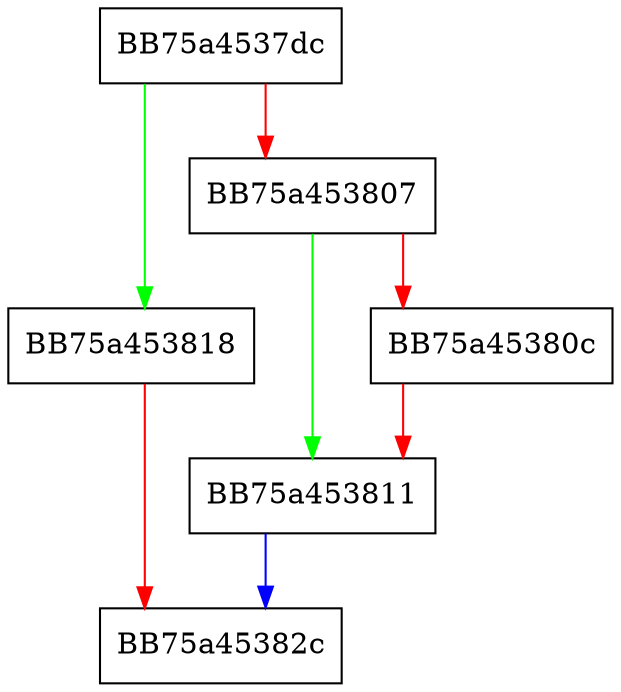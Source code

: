 digraph DoMDMPolicyCheck {
  node [shape="box"];
  graph [splines=ortho];
  BB75a4537dc -> BB75a453818 [color="green"];
  BB75a4537dc -> BB75a453807 [color="red"];
  BB75a453807 -> BB75a453811 [color="green"];
  BB75a453807 -> BB75a45380c [color="red"];
  BB75a45380c -> BB75a453811 [color="red"];
  BB75a453811 -> BB75a45382c [color="blue"];
  BB75a453818 -> BB75a45382c [color="red"];
}